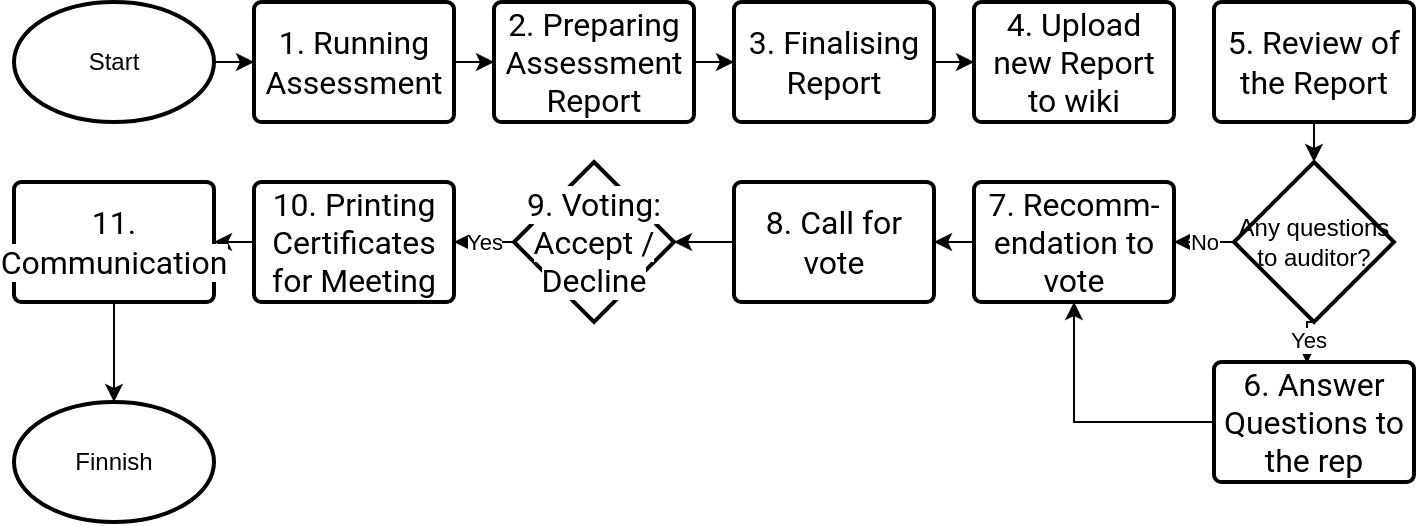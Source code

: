 <mxfile version="20.4.0" type="github"><diagram id="SjvjRBxBpNQSDBPTFtZ3" name="Page-1"><mxGraphModel dx="1903" dy="584" grid="1" gridSize="10" guides="1" tooltips="1" connect="1" arrows="1" fold="1" page="1" pageScale="1" pageWidth="850" pageHeight="1100" math="0" shadow="0"><root><mxCell id="0"/><mxCell id="1" parent="0"/><mxCell id="GKlPvhUjlpxNrxeBCHZV-4" style="edgeStyle=orthogonalEdgeStyle;rounded=0;orthogonalLoop=1;jettySize=auto;html=1;" edge="1" parent="1" source="GKlPvhUjlpxNrxeBCHZV-2" target="GKlPvhUjlpxNrxeBCHZV-3"><mxGeometry relative="1" as="geometry"/></mxCell><mxCell id="GKlPvhUjlpxNrxeBCHZV-2" value="Start" style="strokeWidth=2;html=1;shape=mxgraph.flowchart.start_1;whiteSpace=wrap;" vertex="1" parent="1"><mxGeometry y="210" width="100" height="60" as="geometry"/></mxCell><mxCell id="GKlPvhUjlpxNrxeBCHZV-7" style="edgeStyle=orthogonalEdgeStyle;rounded=0;orthogonalLoop=1;jettySize=auto;html=1;exitX=1;exitY=0.5;exitDx=0;exitDy=0;exitPerimeter=0;entryX=0;entryY=0.5;entryDx=0;entryDy=0;entryPerimeter=0;" edge="1" parent="1" source="GKlPvhUjlpxNrxeBCHZV-3" target="GKlPvhUjlpxNrxeBCHZV-6"><mxGeometry relative="1" as="geometry"/></mxCell><mxCell id="GKlPvhUjlpxNrxeBCHZV-3" value="&lt;span style=&quot;font-family: Roboto, &amp;quot;Segoe UI&amp;quot;, Verdana, &amp;quot;Bitstream Vera Sans&amp;quot;, Helvetica, sans-serif; font-size: 16px; text-align: start; background-color: rgb(255, 255, 255);&quot;&gt;1. Running Assessment&lt;/span&gt;" style="strokeWidth=2;html=1;shape=mxgraph.flowchart.terminator;whiteSpace=wrap;" vertex="1" parent="1"><mxGeometry x="120" y="210" width="100" height="60" as="geometry"/></mxCell><mxCell id="GKlPvhUjlpxNrxeBCHZV-10" style="edgeStyle=orthogonalEdgeStyle;rounded=0;orthogonalLoop=1;jettySize=auto;html=1;exitX=1;exitY=0.5;exitDx=0;exitDy=0;exitPerimeter=0;entryX=0;entryY=0.5;entryDx=0;entryDy=0;entryPerimeter=0;" edge="1" parent="1" source="GKlPvhUjlpxNrxeBCHZV-6" target="GKlPvhUjlpxNrxeBCHZV-9"><mxGeometry relative="1" as="geometry"/></mxCell><mxCell id="GKlPvhUjlpxNrxeBCHZV-6" value="&lt;span style=&quot;font-family: Roboto, &amp;quot;Segoe UI&amp;quot;, Verdana, &amp;quot;Bitstream Vera Sans&amp;quot;, Helvetica, sans-serif; font-size: 16px; text-align: start; background-color: rgb(255, 255, 255);&quot;&gt;2. Preparing Assessment Report&lt;/span&gt;" style="strokeWidth=2;html=1;shape=mxgraph.flowchart.terminator;whiteSpace=wrap;" vertex="1" parent="1"><mxGeometry x="240" y="210" width="100" height="60" as="geometry"/></mxCell><mxCell id="GKlPvhUjlpxNrxeBCHZV-20" value="Yes" style="edgeStyle=orthogonalEdgeStyle;rounded=0;orthogonalLoop=1;jettySize=auto;html=1;exitX=0.5;exitY=1;exitDx=0;exitDy=0;exitPerimeter=0;entryX=0.465;entryY=0.011;entryDx=0;entryDy=0;entryPerimeter=0;" edge="1" parent="1" source="GKlPvhUjlpxNrxeBCHZV-8" target="GKlPvhUjlpxNrxeBCHZV-16"><mxGeometry relative="1" as="geometry"/></mxCell><mxCell id="GKlPvhUjlpxNrxeBCHZV-26" value="No" style="edgeStyle=orthogonalEdgeStyle;rounded=0;orthogonalLoop=1;jettySize=auto;html=1;exitX=0;exitY=0.5;exitDx=0;exitDy=0;exitPerimeter=0;" edge="1" parent="1" source="GKlPvhUjlpxNrxeBCHZV-8" target="GKlPvhUjlpxNrxeBCHZV-17"><mxGeometry relative="1" as="geometry"/></mxCell><mxCell id="GKlPvhUjlpxNrxeBCHZV-8" value="Any questions to auditor?" style="strokeWidth=2;html=1;shape=mxgraph.flowchart.decision;whiteSpace=wrap;" vertex="1" parent="1"><mxGeometry x="610" y="290" width="80" height="80" as="geometry"/></mxCell><mxCell id="GKlPvhUjlpxNrxeBCHZV-12" style="edgeStyle=orthogonalEdgeStyle;rounded=0;orthogonalLoop=1;jettySize=auto;html=1;exitX=1;exitY=0.5;exitDx=0;exitDy=0;exitPerimeter=0;entryX=0;entryY=0.5;entryDx=0;entryDy=0;entryPerimeter=0;" edge="1" parent="1" source="GKlPvhUjlpxNrxeBCHZV-9" target="GKlPvhUjlpxNrxeBCHZV-11"><mxGeometry relative="1" as="geometry"/></mxCell><mxCell id="GKlPvhUjlpxNrxeBCHZV-9" value="&lt;span style=&quot;font-family: Roboto, &amp;quot;Segoe UI&amp;quot;, Verdana, &amp;quot;Bitstream Vera Sans&amp;quot;, Helvetica, sans-serif; font-size: 16px; text-align: start; background-color: rgb(255, 255, 255);&quot;&gt;3. Finalising Report&lt;/span&gt;" style="strokeWidth=2;html=1;shape=mxgraph.flowchart.terminator;whiteSpace=wrap;" vertex="1" parent="1"><mxGeometry x="360" y="210" width="100" height="60" as="geometry"/></mxCell><mxCell id="GKlPvhUjlpxNrxeBCHZV-11" value="&lt;span style=&quot;font-family: Roboto, &amp;quot;Segoe UI&amp;quot;, Verdana, &amp;quot;Bitstream Vera Sans&amp;quot;, Helvetica, sans-serif; font-size: 16px; text-align: start; background-color: rgb(255, 255, 255);&quot;&gt;4. Upload new Report to wiki&lt;/span&gt;" style="strokeWidth=2;html=1;shape=mxgraph.flowchart.terminator;whiteSpace=wrap;" vertex="1" parent="1"><mxGeometry x="480" y="210" width="100" height="60" as="geometry"/></mxCell><mxCell id="GKlPvhUjlpxNrxeBCHZV-13" value="Finnish" style="strokeWidth=2;html=1;shape=mxgraph.flowchart.start_1;whiteSpace=wrap;" vertex="1" parent="1"><mxGeometry y="410" width="100" height="60" as="geometry"/></mxCell><mxCell id="GKlPvhUjlpxNrxeBCHZV-22" style="edgeStyle=orthogonalEdgeStyle;rounded=0;orthogonalLoop=1;jettySize=auto;html=1;exitX=0.5;exitY=1;exitDx=0;exitDy=0;exitPerimeter=0;entryX=0.5;entryY=0;entryDx=0;entryDy=0;entryPerimeter=0;" edge="1" parent="1" source="GKlPvhUjlpxNrxeBCHZV-15" target="GKlPvhUjlpxNrxeBCHZV-8"><mxGeometry relative="1" as="geometry"/></mxCell><mxCell id="GKlPvhUjlpxNrxeBCHZV-15" value="&lt;span style=&quot;font-family: Roboto, &amp;quot;Segoe UI&amp;quot;, Verdana, &amp;quot;Bitstream Vera Sans&amp;quot;, Helvetica, sans-serif; font-size: 16px; text-align: start; background-color: rgb(255, 255, 255);&quot;&gt;5. Review of the Report&lt;/span&gt;" style="strokeWidth=2;html=1;shape=mxgraph.flowchart.process;whiteSpace=wrap;" vertex="1" parent="1"><mxGeometry x="600" y="210" width="100" height="60" as="geometry"/></mxCell><mxCell id="GKlPvhUjlpxNrxeBCHZV-25" style="edgeStyle=orthogonalEdgeStyle;rounded=0;orthogonalLoop=1;jettySize=auto;html=1;entryX=0.5;entryY=1;entryDx=0;entryDy=0;entryPerimeter=0;" edge="1" parent="1" source="GKlPvhUjlpxNrxeBCHZV-16" target="GKlPvhUjlpxNrxeBCHZV-17"><mxGeometry relative="1" as="geometry"/></mxCell><mxCell id="GKlPvhUjlpxNrxeBCHZV-16" value="&lt;span style=&quot;font-family: Roboto, &amp;quot;Segoe UI&amp;quot;, Verdana, &amp;quot;Bitstream Vera Sans&amp;quot;, Helvetica, sans-serif; font-size: 16px; text-align: start; background-color: rgb(255, 255, 255);&quot;&gt;6. Answer Questions to the rep&lt;/span&gt;" style="strokeWidth=2;html=1;shape=mxgraph.flowchart.process;whiteSpace=wrap;" vertex="1" parent="1"><mxGeometry x="600" y="390" width="100" height="60" as="geometry"/></mxCell><mxCell id="GKlPvhUjlpxNrxeBCHZV-27" style="edgeStyle=orthogonalEdgeStyle;rounded=0;orthogonalLoop=1;jettySize=auto;html=1;entryX=1;entryY=0.5;entryDx=0;entryDy=0;entryPerimeter=0;" edge="1" parent="1" source="GKlPvhUjlpxNrxeBCHZV-17" target="GKlPvhUjlpxNrxeBCHZV-18"><mxGeometry relative="1" as="geometry"/></mxCell><mxCell id="GKlPvhUjlpxNrxeBCHZV-17" value="&lt;span style=&quot;font-family: Roboto, &amp;quot;Segoe UI&amp;quot;, Verdana, &amp;quot;Bitstream Vera Sans&amp;quot;, Helvetica, sans-serif; font-size: 16px; text-align: start; background-color: rgb(255, 255, 255);&quot;&gt;7. Recomm-endation to vote&lt;/span&gt;" style="strokeWidth=2;html=1;shape=mxgraph.flowchart.terminator;whiteSpace=wrap;" vertex="1" parent="1"><mxGeometry x="480" y="300" width="100" height="60" as="geometry"/></mxCell><mxCell id="GKlPvhUjlpxNrxeBCHZV-34" style="edgeStyle=orthogonalEdgeStyle;rounded=0;orthogonalLoop=1;jettySize=auto;html=1;entryX=1;entryY=0.5;entryDx=0;entryDy=0;" edge="1" parent="1" source="GKlPvhUjlpxNrxeBCHZV-18" target="GKlPvhUjlpxNrxeBCHZV-31"><mxGeometry relative="1" as="geometry"/></mxCell><mxCell id="GKlPvhUjlpxNrxeBCHZV-18" value="&lt;span style=&quot;font-family: Roboto, &amp;quot;Segoe UI&amp;quot;, Verdana, &amp;quot;Bitstream Vera Sans&amp;quot;, Helvetica, sans-serif; font-size: 16px; text-align: start; background-color: rgb(255, 255, 255);&quot;&gt;8. Call for vote&lt;/span&gt;" style="strokeWidth=2;html=1;shape=mxgraph.flowchart.process;whiteSpace=wrap;" vertex="1" parent="1"><mxGeometry x="360" y="300" width="100" height="60" as="geometry"/></mxCell><mxCell id="GKlPvhUjlpxNrxeBCHZV-37" value="" style="edgeStyle=orthogonalEdgeStyle;rounded=0;orthogonalLoop=1;jettySize=auto;html=1;" edge="1" parent="1" source="GKlPvhUjlpxNrxeBCHZV-28" target="GKlPvhUjlpxNrxeBCHZV-36"><mxGeometry relative="1" as="geometry"/></mxCell><mxCell id="GKlPvhUjlpxNrxeBCHZV-28" value="&lt;span style=&quot;font-family: Roboto, &amp;quot;Segoe UI&amp;quot;, Verdana, &amp;quot;Bitstream Vera Sans&amp;quot;, Helvetica, sans-serif; font-size: 16px; text-align: start; background-color: rgb(255, 255, 255);&quot;&gt;10. Printing Certificates for Meeting&lt;/span&gt;" style="strokeWidth=2;html=1;shape=mxgraph.flowchart.process;whiteSpace=wrap;" vertex="1" parent="1"><mxGeometry x="120" y="300" width="100" height="60" as="geometry"/></mxCell><mxCell id="GKlPvhUjlpxNrxeBCHZV-35" value="Yes" style="edgeStyle=orthogonalEdgeStyle;rounded=0;orthogonalLoop=1;jettySize=auto;html=1;exitX=0;exitY=0.5;exitDx=0;exitDy=0;entryX=1;entryY=0.5;entryDx=0;entryDy=0;entryPerimeter=0;" edge="1" parent="1" source="GKlPvhUjlpxNrxeBCHZV-31" target="GKlPvhUjlpxNrxeBCHZV-28"><mxGeometry relative="1" as="geometry"/></mxCell><mxCell id="GKlPvhUjlpxNrxeBCHZV-31" value="&lt;span style=&quot;font-family: Roboto, &amp;quot;Segoe UI&amp;quot;, Verdana, &amp;quot;Bitstream Vera Sans&amp;quot;, Helvetica, sans-serif; font-size: 16px; text-align: start; background-color: rgb(255, 255, 255);&quot;&gt;9. Voting: Accept / Decline&lt;/span&gt;" style="rhombus;whiteSpace=wrap;html=1;strokeWidth=2;" vertex="1" parent="1"><mxGeometry x="250" y="290" width="80" height="80" as="geometry"/></mxCell><mxCell id="GKlPvhUjlpxNrxeBCHZV-48" style="edgeStyle=orthogonalEdgeStyle;rounded=0;orthogonalLoop=1;jettySize=auto;html=1;entryX=0.5;entryY=0;entryDx=0;entryDy=0;entryPerimeter=0;" edge="1" parent="1" source="GKlPvhUjlpxNrxeBCHZV-36" target="GKlPvhUjlpxNrxeBCHZV-13"><mxGeometry relative="1" as="geometry"/></mxCell><mxCell id="GKlPvhUjlpxNrxeBCHZV-36" value="&lt;span style=&quot;font-family: Roboto, &amp;quot;Segoe UI&amp;quot;, Verdana, &amp;quot;Bitstream Vera Sans&amp;quot;, Helvetica, sans-serif; font-size: 16px; text-align: start; background-color: rgb(255, 255, 255);&quot;&gt;11. Communication&lt;/span&gt;" style="strokeWidth=2;html=1;shape=mxgraph.flowchart.process;whiteSpace=wrap;" vertex="1" parent="1"><mxGeometry y="300" width="100" height="60" as="geometry"/></mxCell><mxCell id="GKlPvhUjlpxNrxeBCHZV-38" value="&lt;span style=&quot;font-family: Roboto, &amp;quot;Segoe UI&amp;quot;, Verdana, &amp;quot;Bitstream Vera Sans&amp;quot;, Helvetica, sans-serif; font-size: 16px; text-align: start; background-color: rgb(255, 255, 255);&quot;&gt;1. Running Assessment&lt;/span&gt;" style="strokeWidth=2;html=1;shape=mxgraph.flowchart.terminator;whiteSpace=wrap;" vertex="1" parent="1"><mxGeometry x="120" y="210" width="100" height="60" as="geometry"/></mxCell><mxCell id="GKlPvhUjlpxNrxeBCHZV-39" value="&lt;span style=&quot;font-family: Roboto, &amp;quot;Segoe UI&amp;quot;, Verdana, &amp;quot;Bitstream Vera Sans&amp;quot;, Helvetica, sans-serif; font-size: 16px; text-align: start; background-color: rgb(255, 255, 255);&quot;&gt;2. Preparing Assessment Report&lt;/span&gt;" style="strokeWidth=2;html=1;shape=mxgraph.flowchart.terminator;whiteSpace=wrap;" vertex="1" parent="1"><mxGeometry x="240" y="210" width="100" height="60" as="geometry"/></mxCell><mxCell id="GKlPvhUjlpxNrxeBCHZV-40" value="&lt;span style=&quot;font-family: Roboto, &amp;quot;Segoe UI&amp;quot;, Verdana, &amp;quot;Bitstream Vera Sans&amp;quot;, Helvetica, sans-serif; font-size: 16px; text-align: start; background-color: rgb(255, 255, 255);&quot;&gt;3. Finalising Report&lt;/span&gt;" style="strokeWidth=2;html=1;shape=mxgraph.flowchart.terminator;whiteSpace=wrap;" vertex="1" parent="1"><mxGeometry x="360" y="210" width="100" height="60" as="geometry"/></mxCell><mxCell id="GKlPvhUjlpxNrxeBCHZV-41" value="&lt;span style=&quot;font-family: Roboto, &amp;quot;Segoe UI&amp;quot;, Verdana, &amp;quot;Bitstream Vera Sans&amp;quot;, Helvetica, sans-serif; font-size: 16px; text-align: start; background-color: rgb(255, 255, 255);&quot;&gt;4. Upload new Report to wiki&lt;/span&gt;" style="strokeWidth=2;html=1;shape=mxgraph.flowchart.terminator;whiteSpace=wrap;" vertex="1" parent="1"><mxGeometry x="480" y="210" width="100" height="60" as="geometry"/></mxCell><mxCell id="GKlPvhUjlpxNrxeBCHZV-42" value="&lt;span style=&quot;font-family: Roboto, &amp;quot;Segoe UI&amp;quot;, Verdana, &amp;quot;Bitstream Vera Sans&amp;quot;, Helvetica, sans-serif; font-size: 16px; text-align: start; background-color: rgb(255, 255, 255);&quot;&gt;1. Running Assessment&lt;/span&gt;" style="strokeWidth=2;html=1;shape=mxgraph.flowchart.process;whiteSpace=wrap;" vertex="1" parent="1"><mxGeometry x="120" y="210" width="100" height="60" as="geometry"/></mxCell><mxCell id="GKlPvhUjlpxNrxeBCHZV-43" value="&lt;span style=&quot;font-family: Roboto, &amp;quot;Segoe UI&amp;quot;, Verdana, &amp;quot;Bitstream Vera Sans&amp;quot;, Helvetica, sans-serif; font-size: 16px; text-align: start; background-color: rgb(255, 255, 255);&quot;&gt;2. Preparing Assessment Report&lt;/span&gt;" style="strokeWidth=2;html=1;shape=mxgraph.flowchart.process;whiteSpace=wrap;" vertex="1" parent="1"><mxGeometry x="240" y="210" width="100" height="60" as="geometry"/></mxCell><mxCell id="GKlPvhUjlpxNrxeBCHZV-44" value="&lt;span style=&quot;font-family: Roboto, &amp;quot;Segoe UI&amp;quot;, Verdana, &amp;quot;Bitstream Vera Sans&amp;quot;, Helvetica, sans-serif; font-size: 16px; text-align: start; background-color: rgb(255, 255, 255);&quot;&gt;3. Finalising Report&lt;/span&gt;" style="strokeWidth=2;html=1;shape=mxgraph.flowchart.process;whiteSpace=wrap;" vertex="1" parent="1"><mxGeometry x="360" y="210" width="100" height="60" as="geometry"/></mxCell><mxCell id="GKlPvhUjlpxNrxeBCHZV-45" value="&lt;span style=&quot;font-family: Roboto, &amp;quot;Segoe UI&amp;quot;, Verdana, &amp;quot;Bitstream Vera Sans&amp;quot;, Helvetica, sans-serif; font-size: 16px; text-align: start; background-color: rgb(255, 255, 255);&quot;&gt;4. Upload new Report to wiki&lt;/span&gt;" style="strokeWidth=2;html=1;shape=mxgraph.flowchart.process;whiteSpace=wrap;" vertex="1" parent="1"><mxGeometry x="480" y="210" width="100" height="60" as="geometry"/></mxCell><mxCell id="GKlPvhUjlpxNrxeBCHZV-46" value="&lt;span style=&quot;font-family: Roboto, &amp;quot;Segoe UI&amp;quot;, Verdana, &amp;quot;Bitstream Vera Sans&amp;quot;, Helvetica, sans-serif; font-size: 16px; text-align: start; background-color: rgb(255, 255, 255);&quot;&gt;7. Recomm-endation to vote&lt;/span&gt;" style="strokeWidth=2;html=1;shape=mxgraph.flowchart.process;whiteSpace=wrap;" vertex="1" parent="1"><mxGeometry x="480" y="300" width="100" height="60" as="geometry"/></mxCell></root></mxGraphModel></diagram></mxfile>